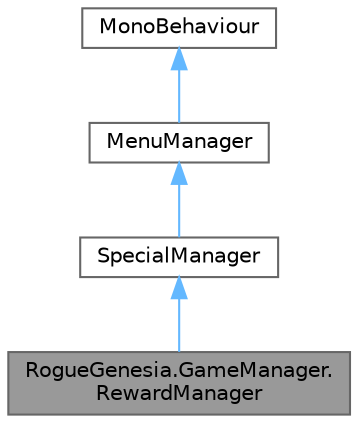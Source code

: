 digraph "RogueGenesia.GameManager.RewardManager"
{
 // LATEX_PDF_SIZE
  bgcolor="transparent";
  edge [fontname=Helvetica,fontsize=10,labelfontname=Helvetica,labelfontsize=10];
  node [fontname=Helvetica,fontsize=10,shape=box,height=0.2,width=0.4];
  Node1 [label="RogueGenesia.GameManager.\lRewardManager",height=0.2,width=0.4,color="gray40", fillcolor="grey60", style="filled", fontcolor="black",tooltip=" "];
  Node2 -> Node1 [dir="back",color="steelblue1",style="solid"];
  Node2 [label="SpecialManager",height=0.2,width=0.4,color="gray40", fillcolor="white", style="filled",URL="$class_rogue_genesia_1_1_game_manager_1_1_special_manager.html",tooltip=" "];
  Node3 -> Node2 [dir="back",color="steelblue1",style="solid"];
  Node3 [label="MenuManager",height=0.2,width=0.4,color="gray40", fillcolor="white", style="filled",URL="$class_rogue_genesia_1_1_u_i_1_1_menu_manager.html",tooltip=" "];
  Node4 -> Node3 [dir="back",color="steelblue1",style="solid"];
  Node4 [label="MonoBehaviour",height=0.2,width=0.4,color="gray40", fillcolor="white", style="filled",tooltip=" "];
}
